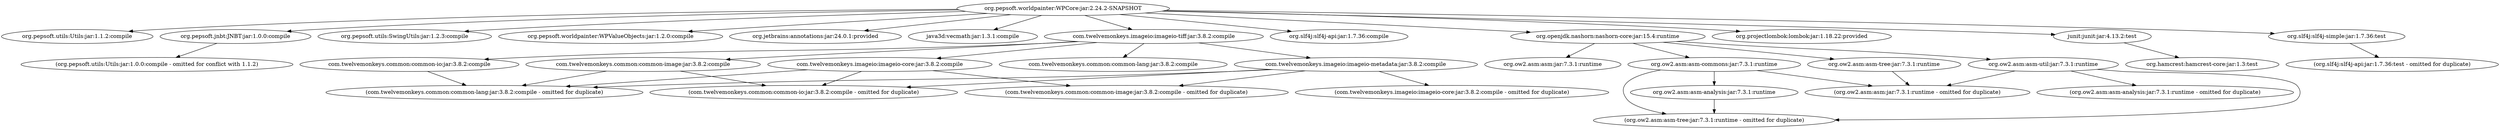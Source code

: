 digraph WPCore {
	"org.pepsoft.worldpainter:WPCore:jar:2.24.2-SNAPSHOT" -> "org.pepsoft.utils:Utils:jar:1.1.2:compile" ; 
	"org.pepsoft.worldpainter:WPCore:jar:2.24.2-SNAPSHOT" -> "org.pepsoft.jnbt:JNBT:jar:1.0.0:compile" ; 
	"org.pepsoft.worldpainter:WPCore:jar:2.24.2-SNAPSHOT" -> "org.pepsoft.utils:SwingUtils:jar:1.2.3:compile" ; 
	"org.pepsoft.worldpainter:WPCore:jar:2.24.2-SNAPSHOT" -> "org.pepsoft.worldpainter:WPValueObjects:jar:1.2.0:compile" ; 
	"org.pepsoft.worldpainter:WPCore:jar:2.24.2-SNAPSHOT" -> "org.jetbrains:annotations:jar:24.0.1:provided" ; 
	"org.pepsoft.worldpainter:WPCore:jar:2.24.2-SNAPSHOT" -> "java3d:vecmath:jar:1.3.1:compile" ; 
	"org.pepsoft.worldpainter:WPCore:jar:2.24.2-SNAPSHOT" -> "com.twelvemonkeys.imageio:imageio-tiff:jar:3.8.2:compile" ; 
	"org.pepsoft.worldpainter:WPCore:jar:2.24.2-SNAPSHOT" -> "org.slf4j:slf4j-api:jar:1.7.36:compile" ; 
	"org.pepsoft.worldpainter:WPCore:jar:2.24.2-SNAPSHOT" -> "org.openjdk.nashorn:nashorn-core:jar:15.4:runtime" ; 
	"org.pepsoft.worldpainter:WPCore:jar:2.24.2-SNAPSHOT" -> "org.projectlombok:lombok:jar:1.18.22:provided" ; 
	"org.pepsoft.worldpainter:WPCore:jar:2.24.2-SNAPSHOT" -> "junit:junit:jar:4.13.2:test" ; 
	"org.pepsoft.worldpainter:WPCore:jar:2.24.2-SNAPSHOT" -> "org.slf4j:slf4j-simple:jar:1.7.36:test" ; 
	"org.pepsoft.jnbt:JNBT:jar:1.0.0:compile" -> "(org.pepsoft.utils:Utils:jar:1.0.0:compile - omitted for conflict with 1.1.2)" ; 
	"com.twelvemonkeys.imageio:imageio-tiff:jar:3.8.2:compile" -> "com.twelvemonkeys.imageio:imageio-core:jar:3.8.2:compile" ; 
	"com.twelvemonkeys.imageio:imageio-tiff:jar:3.8.2:compile" -> "com.twelvemonkeys.imageio:imageio-metadata:jar:3.8.2:compile" ; 
	"com.twelvemonkeys.imageio:imageio-tiff:jar:3.8.2:compile" -> "com.twelvemonkeys.common:common-lang:jar:3.8.2:compile" ; 
	"com.twelvemonkeys.imageio:imageio-tiff:jar:3.8.2:compile" -> "com.twelvemonkeys.common:common-io:jar:3.8.2:compile" ; 
	"com.twelvemonkeys.imageio:imageio-tiff:jar:3.8.2:compile" -> "com.twelvemonkeys.common:common-image:jar:3.8.2:compile" ; 
	"com.twelvemonkeys.imageio:imageio-core:jar:3.8.2:compile" -> "(com.twelvemonkeys.common:common-lang:jar:3.8.2:compile - omitted for duplicate)" ; 
	"com.twelvemonkeys.imageio:imageio-core:jar:3.8.2:compile" -> "(com.twelvemonkeys.common:common-io:jar:3.8.2:compile - omitted for duplicate)" ; 
	"com.twelvemonkeys.imageio:imageio-core:jar:3.8.2:compile" -> "(com.twelvemonkeys.common:common-image:jar:3.8.2:compile - omitted for duplicate)" ; 
	"com.twelvemonkeys.imageio:imageio-metadata:jar:3.8.2:compile" -> "(com.twelvemonkeys.imageio:imageio-core:jar:3.8.2:compile - omitted for duplicate)" ; 
	"com.twelvemonkeys.imageio:imageio-metadata:jar:3.8.2:compile" -> "(com.twelvemonkeys.common:common-lang:jar:3.8.2:compile - omitted for duplicate)" ; 
	"com.twelvemonkeys.imageio:imageio-metadata:jar:3.8.2:compile" -> "(com.twelvemonkeys.common:common-io:jar:3.8.2:compile - omitted for duplicate)" ; 
	"com.twelvemonkeys.imageio:imageio-metadata:jar:3.8.2:compile" -> "(com.twelvemonkeys.common:common-image:jar:3.8.2:compile - omitted for duplicate)" ; 
	"com.twelvemonkeys.common:common-io:jar:3.8.2:compile" -> "(com.twelvemonkeys.common:common-lang:jar:3.8.2:compile - omitted for duplicate)" ; 
	"com.twelvemonkeys.common:common-image:jar:3.8.2:compile" -> "(com.twelvemonkeys.common:common-lang:jar:3.8.2:compile - omitted for duplicate)" ; 
	"com.twelvemonkeys.common:common-image:jar:3.8.2:compile" -> "(com.twelvemonkeys.common:common-io:jar:3.8.2:compile - omitted for duplicate)" ; 
	"org.openjdk.nashorn:nashorn-core:jar:15.4:runtime" -> "org.ow2.asm:asm:jar:7.3.1:runtime" ; 
	"org.openjdk.nashorn:nashorn-core:jar:15.4:runtime" -> "org.ow2.asm:asm-commons:jar:7.3.1:runtime" ; 
	"org.openjdk.nashorn:nashorn-core:jar:15.4:runtime" -> "org.ow2.asm:asm-tree:jar:7.3.1:runtime" ; 
	"org.openjdk.nashorn:nashorn-core:jar:15.4:runtime" -> "org.ow2.asm:asm-util:jar:7.3.1:runtime" ; 
	"org.ow2.asm:asm-commons:jar:7.3.1:runtime" -> "(org.ow2.asm:asm:jar:7.3.1:runtime - omitted for duplicate)" ; 
	"org.ow2.asm:asm-commons:jar:7.3.1:runtime" -> "(org.ow2.asm:asm-tree:jar:7.3.1:runtime - omitted for duplicate)" ; 
	"org.ow2.asm:asm-commons:jar:7.3.1:runtime" -> "org.ow2.asm:asm-analysis:jar:7.3.1:runtime" ; 
	"org.ow2.asm:asm-analysis:jar:7.3.1:runtime" -> "(org.ow2.asm:asm-tree:jar:7.3.1:runtime - omitted for duplicate)" ; 
	"org.ow2.asm:asm-tree:jar:7.3.1:runtime" -> "(org.ow2.asm:asm:jar:7.3.1:runtime - omitted for duplicate)" ; 
	"org.ow2.asm:asm-util:jar:7.3.1:runtime" -> "(org.ow2.asm:asm:jar:7.3.1:runtime - omitted for duplicate)" ; 
	"org.ow2.asm:asm-util:jar:7.3.1:runtime" -> "(org.ow2.asm:asm-tree:jar:7.3.1:runtime - omitted for duplicate)" ; 
	"org.ow2.asm:asm-util:jar:7.3.1:runtime" -> "(org.ow2.asm:asm-analysis:jar:7.3.1:runtime - omitted for duplicate)" ; 
	"junit:junit:jar:4.13.2:test" -> "org.hamcrest:hamcrest-core:jar:1.3:test" ; 
	"org.slf4j:slf4j-simple:jar:1.7.36:test" -> "(org.slf4j:slf4j-api:jar:1.7.36:test - omitted for duplicate)" ; 
}
digraph WPDynmapPreviewer {
	"org.pepsoft.worldpainter:WPDynmapPreviewer:jar:2.24.2-SNAPSHOT" -> "org.pepsoft.worldpainter:WPCore:jar:2.24.2-SNAPSHOT:compile" ; 
	"org.pepsoft.worldpainter:WPDynmapPreviewer:jar:2.24.2-SNAPSHOT" -> "us.dynmap:DynmapCore:jar:3.6:compile" ; 
	"org.pepsoft.worldpainter:WPDynmapPreviewer:jar:2.24.2-SNAPSHOT" -> "org.yaml:snakeyaml:jar:2.0:compile" ; 
	"org.pepsoft.worldpainter:WPDynmapPreviewer:jar:2.24.2-SNAPSHOT" -> "com.googlecode.json-simple:json-simple:jar:1.1.1:compile" ; 
	"org.pepsoft.worldpainter:WPDynmapPreviewer:jar:2.24.2-SNAPSHOT" -> "org.slf4j:slf4j-api:jar:1.7.36:compile" ; 
	"org.pepsoft.worldpainter:WPDynmapPreviewer:jar:2.24.2-SNAPSHOT" -> "org.slf4j:jul-to-slf4j:jar:1.7.36:compile" ; 
	"us.dynmap:DynmapCore:jar:3.6:compile" -> "us.dynmap:DynmapCoreAPI:jar:3.6:compile" ; 
	"org.slf4j:jul-to-slf4j:jar:1.7.36:compile" -> "(org.slf4j:slf4j-api:jar:1.7.36:compile - omitted for duplicate)" ; 
}
digraph WPGUI {
	"org.pepsoft.worldpainter:WPGUI:jar:2.24.2-SNAPSHOT" -> "org.pepsoft.worldpainter:WPCore:jar:2.24.2-SNAPSHOT:compile" ; 
	"org.pepsoft.worldpainter:WPGUI:jar:2.24.2-SNAPSHOT" -> "org.pepsoft.utils:SwingUtils:jar:1.2.3:compile" ; 
	"org.pepsoft.worldpainter:WPGUI:jar:2.24.2-SNAPSHOT" -> "org.pepsoft.worldpainter:WPDynmapPreviewer:jar:2.24.2-SNAPSHOT:compile" ; 
	"org.pepsoft.worldpainter:WPGUI:jar:2.24.2-SNAPSHOT" -> "org.pepsoft.worldpainter:WPJava9Support:jar:2.24.2-SNAPSHOT:runtime" ; 
	"org.pepsoft.worldpainter:WPGUI:jar:2.24.2-SNAPSHOT" -> "org.jetbrains:annotations:jar:24.0.1:provided" ; 
	"org.pepsoft.worldpainter:WPGUI:jar:2.24.2-SNAPSHOT" -> "net.sourceforge:jpen:jar:2-150301:compile" ; 
	"org.pepsoft.worldpainter:WPGUI:jar:2.24.2-SNAPSHOT" -> "com.jidesoft:jide-common:jar:3.7.13:compile" ; 
	"org.pepsoft.worldpainter:WPGUI:jar:2.24.2-SNAPSHOT" -> "com.jidesoft:jide-dock:jar:3.7.13:compile" ; 
	"org.pepsoft.worldpainter:WPGUI:jar:2.24.2-SNAPSHOT" -> "com.jidesoft:jide-plaf-jdk7:jar:3.7.13:runtime" ; 
	"org.pepsoft.worldpainter:WPGUI:jar:2.24.2-SNAPSHOT" -> "org.netbeans.swing:laf-dark:jar:201403101706:runtime" ; 
	"org.pepsoft.worldpainter:WPGUI:jar:2.24.2-SNAPSHOT" -> "com.nativelibs4java:bridj:jar:0.7.0:runtime" ; 
	"org.pepsoft.worldpainter:WPGUI:jar:2.24.2-SNAPSHOT" -> "org.slf4j:slf4j-api:jar:1.7.36:compile" ; 
	"org.pepsoft.worldpainter:WPGUI:jar:2.24.2-SNAPSHOT" -> "ch.qos.logback:logback-classic:jar:1.2.11:compile" ; 
	"org.pepsoft.worldpainter:WPGUI:jar:2.24.2-SNAPSHOT" -> "org.slf4j:jcl-over-slf4j:jar:1.7.36:runtime" ; 
	"org.pepsoft.worldpainter:WPGUI:jar:2.24.2-SNAPSHOT" -> "org.slf4j:jul-to-slf4j:jar:1.7.36:compile" ; 
	"org.pepsoft.worldpainter:WPGUI:jar:2.24.2-SNAPSHOT" -> "org.apache.logging.log4j:log4j-to-slf4j:jar:2.17.2:runtime" ; 
	"org.pepsoft.worldpainter:WPGUI:jar:2.24.2-SNAPSHOT" -> "junit:junit:jar:4.13.2:test" ; 
	"ch.qos.logback:logback-classic:jar:1.2.11:compile" -> "ch.qos.logback:logback-core:jar:1.2.11:compile" ; 
	"ch.qos.logback:logback-classic:jar:1.2.11:compile" -> "(org.slf4j:slf4j-api:jar:1.7.32:compile - omitted for conflict with 1.7.36)" ; 
	"org.slf4j:jcl-over-slf4j:jar:1.7.36:runtime" -> "(org.slf4j:slf4j-api:jar:1.7.36:runtime - omitted for duplicate)" ; 
	"org.slf4j:jul-to-slf4j:jar:1.7.36:compile" -> "(org.slf4j:slf4j-api:jar:1.7.36:compile - omitted for duplicate)" ; 
	"org.apache.logging.log4j:log4j-to-slf4j:jar:2.17.2:runtime" -> "(org.slf4j:slf4j-api:jar:1.7.35:runtime - omitted for conflict with 1.7.36)" ; 
	"org.apache.logging.log4j:log4j-to-slf4j:jar:2.17.2:runtime" -> "org.apache.logging.log4j:log4j-api:jar:2.17.2:runtime" ; 
	"junit:junit:jar:4.13.2:test" -> "org.hamcrest:hamcrest-core:jar:1.3:test" ; 
}
digraph WPJava9Support {
	"org.pepsoft.worldpainter:WPJava9Support:jar:2.24.2-SNAPSHOT" -> "org.pepsoft.utils:SwingUtils:jar:1.2.3:compile" ; 
}
